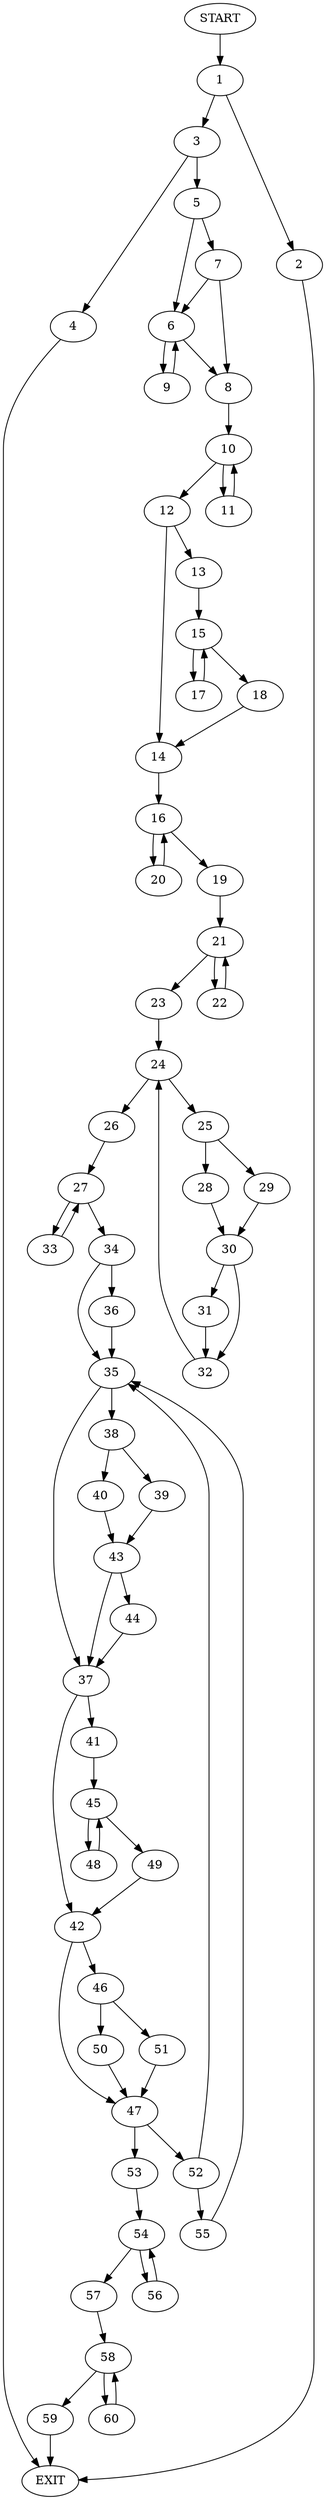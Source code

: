 digraph {
0 [label="START"]
61 [label="EXIT"]
0 -> 1
1 -> 2
1 -> 3
2 -> 61
3 -> 4
3 -> 5
4 -> 61
5 -> 6
5 -> 7
7 -> 8
7 -> 6
6 -> 8
6 -> 9
8 -> 10
9 -> 6
10 -> 11
10 -> 12
12 -> 13
12 -> 14
11 -> 10
13 -> 15
14 -> 16
15 -> 17
15 -> 18
17 -> 15
18 -> 14
16 -> 19
16 -> 20
20 -> 16
19 -> 21
21 -> 22
21 -> 23
22 -> 21
23 -> 24
24 -> 25
24 -> 26
26 -> 27
25 -> 28
25 -> 29
28 -> 30
29 -> 30
30 -> 31
30 -> 32
32 -> 24
31 -> 32
27 -> 33
27 -> 34
34 -> 35
34 -> 36
33 -> 27
35 -> 37
35 -> 38
36 -> 35
38 -> 39
38 -> 40
37 -> 41
37 -> 42
40 -> 43
39 -> 43
43 -> 44
43 -> 37
44 -> 37
41 -> 45
42 -> 46
42 -> 47
45 -> 48
45 -> 49
48 -> 45
49 -> 42
46 -> 50
46 -> 51
47 -> 52
47 -> 53
51 -> 47
50 -> 47
53 -> 54
52 -> 35
52 -> 55
54 -> 56
54 -> 57
55 -> 35
57 -> 58
56 -> 54
58 -> 59
58 -> 60
59 -> 61
60 -> 58
}
